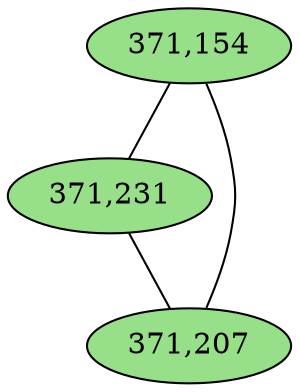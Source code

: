 graph CAMP_cc5 {
	overlap="prism50";
	outputorder="edgesfirst";
	"371,154" [style="filled", fillcolor="#98df8a", fontcolor="#000000"];
	"371,231" [style="filled", fillcolor="#98df8a", fontcolor="#000000"];
	"371,207" [style="filled", fillcolor="#98df8a", fontcolor="#000000"];
	"371,154" -- "371,207";
	"371,154" -- "371,231";
	"371,231" -- "371,207";
}